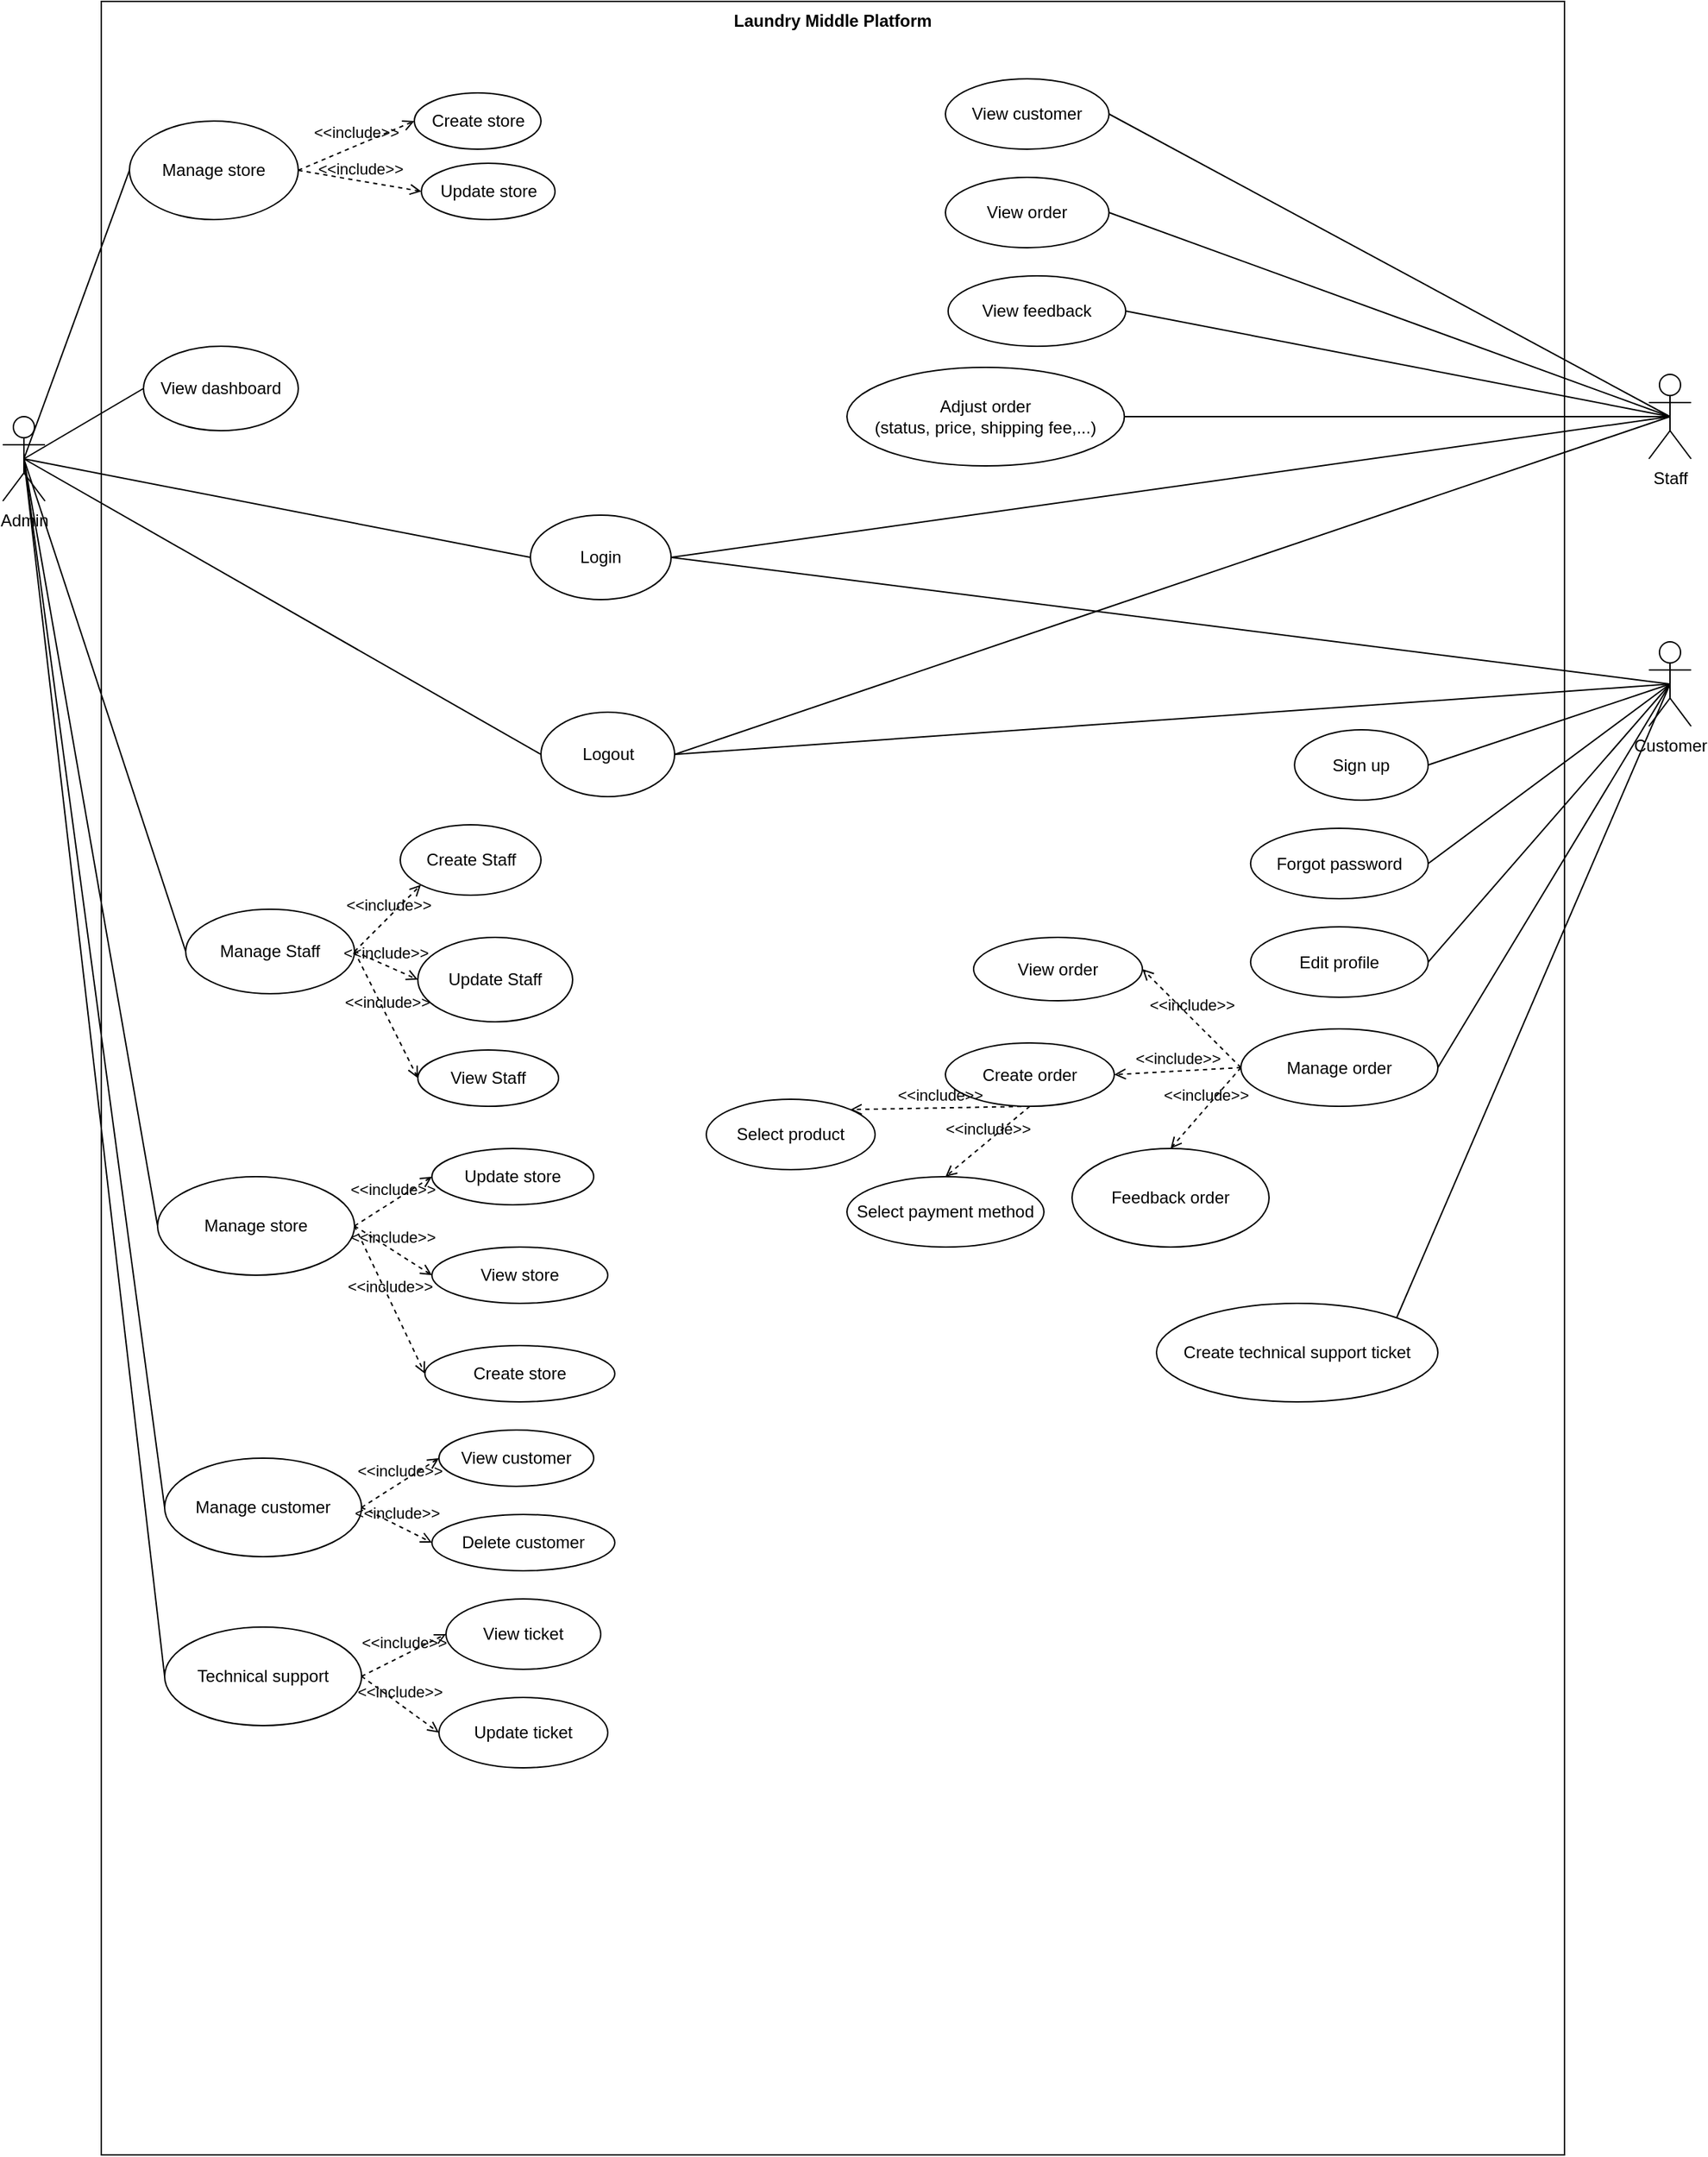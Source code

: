 <mxfile version="21.7.5" type="github">
  <diagram name="Page-1" id="AIgIt1zfqmCC5YmACqkd">
    <mxGraphModel dx="1375" dy="1886" grid="1" gridSize="10" guides="1" tooltips="1" connect="1" arrows="1" fold="1" page="1" pageScale="1" pageWidth="850" pageHeight="1100" math="0" shadow="0">
      <root>
        <mxCell id="0" />
        <mxCell id="1" parent="0" />
        <mxCell id="mqLugZ6fHD6W08TqDkBv-2" value="Admin" style="shape=umlActor;html=1;verticalLabelPosition=bottom;verticalAlign=top;align=center;" vertex="1" parent="1">
          <mxGeometry x="50" y="40" width="30" height="60" as="geometry" />
        </mxCell>
        <mxCell id="mqLugZ6fHD6W08TqDkBv-3" value="Laundry Middle Platform" style="shape=rect;html=1;verticalAlign=top;fontStyle=1;whiteSpace=wrap;align=center;" vertex="1" parent="1">
          <mxGeometry x="120" y="-255" width="1040" height="1530" as="geometry" />
        </mxCell>
        <mxCell id="mqLugZ6fHD6W08TqDkBv-4" value="Login" style="ellipse;whiteSpace=wrap;html=1;" vertex="1" parent="1">
          <mxGeometry x="425" y="110" width="100" height="60" as="geometry" />
        </mxCell>
        <mxCell id="mqLugZ6fHD6W08TqDkBv-6" value="Customer" style="shape=umlActor;html=1;verticalLabelPosition=bottom;verticalAlign=top;align=center;" vertex="1" parent="1">
          <mxGeometry x="1220" y="200" width="30" height="60" as="geometry" />
        </mxCell>
        <mxCell id="mqLugZ6fHD6W08TqDkBv-7" value="Staff" style="shape=umlActor;html=1;verticalLabelPosition=bottom;verticalAlign=top;align=center;" vertex="1" parent="1">
          <mxGeometry x="1220" y="10" width="30" height="60" as="geometry" />
        </mxCell>
        <mxCell id="mqLugZ6fHD6W08TqDkBv-11" value="" style="edgeStyle=none;html=1;endArrow=none;verticalAlign=bottom;rounded=0;exitX=0.5;exitY=0.5;exitDx=0;exitDy=0;exitPerimeter=0;entryX=0;entryY=0.5;entryDx=0;entryDy=0;" edge="1" parent="1" source="mqLugZ6fHD6W08TqDkBv-2" target="mqLugZ6fHD6W08TqDkBv-4">
          <mxGeometry width="160" relative="1" as="geometry">
            <mxPoint x="340" y="80" as="sourcePoint" />
            <mxPoint x="500" y="80" as="targetPoint" />
          </mxGeometry>
        </mxCell>
        <mxCell id="mqLugZ6fHD6W08TqDkBv-13" value="" style="edgeStyle=none;html=1;endArrow=none;verticalAlign=bottom;rounded=0;entryX=0.5;entryY=0.5;entryDx=0;entryDy=0;entryPerimeter=0;exitX=1;exitY=0.5;exitDx=0;exitDy=0;" edge="1" parent="1" source="mqLugZ6fHD6W08TqDkBv-4" target="mqLugZ6fHD6W08TqDkBv-7">
          <mxGeometry width="160" relative="1" as="geometry">
            <mxPoint x="340" y="80" as="sourcePoint" />
            <mxPoint x="500" y="80" as="targetPoint" />
          </mxGeometry>
        </mxCell>
        <mxCell id="mqLugZ6fHD6W08TqDkBv-14" value="" style="edgeStyle=none;html=1;endArrow=none;verticalAlign=bottom;rounded=0;entryX=0.5;entryY=0.5;entryDx=0;entryDy=0;entryPerimeter=0;exitX=1;exitY=0.5;exitDx=0;exitDy=0;" edge="1" parent="1" source="mqLugZ6fHD6W08TqDkBv-4" target="mqLugZ6fHD6W08TqDkBv-6">
          <mxGeometry width="160" relative="1" as="geometry">
            <mxPoint x="340" y="80" as="sourcePoint" />
            <mxPoint x="500" y="80" as="targetPoint" />
          </mxGeometry>
        </mxCell>
        <mxCell id="mqLugZ6fHD6W08TqDkBv-15" value="Logout" style="ellipse;whiteSpace=wrap;html=1;" vertex="1" parent="1">
          <mxGeometry x="432.5" y="250" width="95" height="60" as="geometry" />
        </mxCell>
        <mxCell id="mqLugZ6fHD6W08TqDkBv-16" value="" style="edgeStyle=none;html=1;endArrow=none;verticalAlign=bottom;rounded=0;exitX=0.5;exitY=0.5;exitDx=0;exitDy=0;exitPerimeter=0;entryX=0;entryY=0.5;entryDx=0;entryDy=0;" edge="1" parent="1" source="mqLugZ6fHD6W08TqDkBv-2" target="mqLugZ6fHD6W08TqDkBv-15">
          <mxGeometry width="160" relative="1" as="geometry">
            <mxPoint x="340" y="80" as="sourcePoint" />
            <mxPoint x="500" y="80" as="targetPoint" />
          </mxGeometry>
        </mxCell>
        <mxCell id="mqLugZ6fHD6W08TqDkBv-17" value="" style="edgeStyle=none;html=1;endArrow=none;verticalAlign=bottom;rounded=0;exitX=1;exitY=0.5;exitDx=0;exitDy=0;entryX=0.5;entryY=0.5;entryDx=0;entryDy=0;entryPerimeter=0;" edge="1" parent="1" source="mqLugZ6fHD6W08TqDkBv-15" target="mqLugZ6fHD6W08TqDkBv-7">
          <mxGeometry width="160" relative="1" as="geometry">
            <mxPoint x="340" y="80" as="sourcePoint" />
            <mxPoint x="500" y="80" as="targetPoint" />
          </mxGeometry>
        </mxCell>
        <mxCell id="mqLugZ6fHD6W08TqDkBv-18" value="" style="edgeStyle=none;html=1;endArrow=none;verticalAlign=bottom;rounded=0;exitX=1;exitY=0.5;exitDx=0;exitDy=0;entryX=0.5;entryY=0.5;entryDx=0;entryDy=0;entryPerimeter=0;" edge="1" parent="1" source="mqLugZ6fHD6W08TqDkBv-15" target="mqLugZ6fHD6W08TqDkBv-6">
          <mxGeometry width="160" relative="1" as="geometry">
            <mxPoint x="340" y="80" as="sourcePoint" />
            <mxPoint x="500" y="80" as="targetPoint" />
          </mxGeometry>
        </mxCell>
        <mxCell id="mqLugZ6fHD6W08TqDkBv-19" value="Sign up" style="ellipse;whiteSpace=wrap;html=1;" vertex="1" parent="1">
          <mxGeometry x="968.12" y="262.5" width="95" height="50" as="geometry" />
        </mxCell>
        <mxCell id="mqLugZ6fHD6W08TqDkBv-20" value="" style="edgeStyle=none;html=1;endArrow=none;verticalAlign=bottom;rounded=0;exitX=1;exitY=0.5;exitDx=0;exitDy=0;entryX=0.5;entryY=0.5;entryDx=0;entryDy=0;entryPerimeter=0;" edge="1" parent="1" source="mqLugZ6fHD6W08TqDkBv-19" target="mqLugZ6fHD6W08TqDkBv-6">
          <mxGeometry width="160" relative="1" as="geometry">
            <mxPoint x="870" y="335" as="sourcePoint" />
            <mxPoint x="695" y="90" as="targetPoint" />
          </mxGeometry>
        </mxCell>
        <mxCell id="mqLugZ6fHD6W08TqDkBv-21" value="View dashboard" style="ellipse;whiteSpace=wrap;html=1;" vertex="1" parent="1">
          <mxGeometry x="150" y="-10" width="110" height="60" as="geometry" />
        </mxCell>
        <mxCell id="mqLugZ6fHD6W08TqDkBv-22" value="" style="edgeStyle=none;html=1;endArrow=none;verticalAlign=bottom;rounded=0;exitX=0.5;exitY=0.5;exitDx=0;exitDy=0;exitPerimeter=0;entryX=0;entryY=0.5;entryDx=0;entryDy=0;" edge="1" parent="1" source="mqLugZ6fHD6W08TqDkBv-2" target="mqLugZ6fHD6W08TqDkBv-21">
          <mxGeometry width="160" relative="1" as="geometry">
            <mxPoint x="340" y="160" as="sourcePoint" />
            <mxPoint x="500" y="160" as="targetPoint" />
          </mxGeometry>
        </mxCell>
        <mxCell id="mqLugZ6fHD6W08TqDkBv-23" value="Manage store" style="ellipse;whiteSpace=wrap;html=1;" vertex="1" parent="1">
          <mxGeometry x="140" y="-170" width="120" height="70" as="geometry" />
        </mxCell>
        <mxCell id="mqLugZ6fHD6W08TqDkBv-24" value="" style="edgeStyle=none;html=1;endArrow=none;verticalAlign=bottom;rounded=0;exitX=0.5;exitY=0.5;exitDx=0;exitDy=0;exitPerimeter=0;entryX=0;entryY=0.5;entryDx=0;entryDy=0;" edge="1" parent="1" source="mqLugZ6fHD6W08TqDkBv-2" target="mqLugZ6fHD6W08TqDkBv-23">
          <mxGeometry width="160" relative="1" as="geometry">
            <mxPoint x="340" y="160" as="sourcePoint" />
            <mxPoint x="500" y="160" as="targetPoint" />
          </mxGeometry>
        </mxCell>
        <mxCell id="mqLugZ6fHD6W08TqDkBv-25" value="Create store" style="ellipse;whiteSpace=wrap;html=1;" vertex="1" parent="1">
          <mxGeometry x="342.5" y="-190" width="90" height="40" as="geometry" />
        </mxCell>
        <mxCell id="mqLugZ6fHD6W08TqDkBv-27" value="&amp;lt;&amp;lt;include&amp;gt;&amp;gt;" style="edgeStyle=none;html=1;endArrow=open;verticalAlign=bottom;dashed=1;labelBackgroundColor=none;rounded=0;entryX=0;entryY=0.5;entryDx=0;entryDy=0;exitX=1;exitY=0.5;exitDx=0;exitDy=0;" edge="1" parent="1" source="mqLugZ6fHD6W08TqDkBv-23" target="mqLugZ6fHD6W08TqDkBv-25">
          <mxGeometry width="160" relative="1" as="geometry">
            <mxPoint x="350" y="-10" as="sourcePoint" />
            <mxPoint x="510" y="-10" as="targetPoint" />
          </mxGeometry>
        </mxCell>
        <mxCell id="mqLugZ6fHD6W08TqDkBv-28" value="Update store" style="ellipse;whiteSpace=wrap;html=1;" vertex="1" parent="1">
          <mxGeometry x="347.5" y="-140" width="95" height="40" as="geometry" />
        </mxCell>
        <mxCell id="mqLugZ6fHD6W08TqDkBv-29" value="&amp;lt;&amp;lt;include&amp;gt;&amp;gt;" style="edgeStyle=none;html=1;endArrow=open;verticalAlign=bottom;dashed=1;labelBackgroundColor=none;rounded=0;exitX=1;exitY=0.5;exitDx=0;exitDy=0;entryX=0;entryY=0.5;entryDx=0;entryDy=0;" edge="1" parent="1" source="mqLugZ6fHD6W08TqDkBv-23" target="mqLugZ6fHD6W08TqDkBv-28">
          <mxGeometry width="160" relative="1" as="geometry">
            <mxPoint x="340" y="160" as="sourcePoint" />
            <mxPoint x="500" y="160" as="targetPoint" />
          </mxGeometry>
        </mxCell>
        <mxCell id="mqLugZ6fHD6W08TqDkBv-33" value="Manage Staff" style="ellipse;whiteSpace=wrap;html=1;" vertex="1" parent="1">
          <mxGeometry x="180" y="390" width="120" height="60" as="geometry" />
        </mxCell>
        <mxCell id="mqLugZ6fHD6W08TqDkBv-34" value="" style="edgeStyle=none;html=1;endArrow=none;verticalAlign=bottom;rounded=0;exitX=0.5;exitY=0.5;exitDx=0;exitDy=0;exitPerimeter=0;entryX=0;entryY=0.5;entryDx=0;entryDy=0;" edge="1" parent="1" source="mqLugZ6fHD6W08TqDkBv-2" target="mqLugZ6fHD6W08TqDkBv-33">
          <mxGeometry width="160" relative="1" as="geometry">
            <mxPoint x="340" y="160" as="sourcePoint" />
            <mxPoint x="500" y="160" as="targetPoint" />
          </mxGeometry>
        </mxCell>
        <mxCell id="mqLugZ6fHD6W08TqDkBv-35" value="Create Staff" style="ellipse;whiteSpace=wrap;html=1;" vertex="1" parent="1">
          <mxGeometry x="332.5" y="330" width="100" height="50" as="geometry" />
        </mxCell>
        <mxCell id="mqLugZ6fHD6W08TqDkBv-36" value="Update Staff" style="ellipse;whiteSpace=wrap;html=1;" vertex="1" parent="1">
          <mxGeometry x="345" y="410" width="110" height="60" as="geometry" />
        </mxCell>
        <mxCell id="mqLugZ6fHD6W08TqDkBv-38" value="&amp;lt;&amp;lt;include&amp;gt;&amp;gt;" style="edgeStyle=none;html=1;endArrow=open;verticalAlign=bottom;dashed=1;labelBackgroundColor=none;rounded=0;exitX=1;exitY=0.5;exitDx=0;exitDy=0;entryX=0;entryY=1;entryDx=0;entryDy=0;" edge="1" parent="1" source="mqLugZ6fHD6W08TqDkBv-33" target="mqLugZ6fHD6W08TqDkBv-35">
          <mxGeometry width="160" relative="1" as="geometry">
            <mxPoint x="340" y="160" as="sourcePoint" />
            <mxPoint x="500" y="160" as="targetPoint" />
          </mxGeometry>
        </mxCell>
        <mxCell id="mqLugZ6fHD6W08TqDkBv-39" value="&amp;lt;&amp;lt;include&amp;gt;&amp;gt;" style="edgeStyle=none;html=1;endArrow=open;verticalAlign=bottom;dashed=1;labelBackgroundColor=none;rounded=0;exitX=1;exitY=0.5;exitDx=0;exitDy=0;entryX=0;entryY=0.5;entryDx=0;entryDy=0;" edge="1" parent="1" source="mqLugZ6fHD6W08TqDkBv-33" target="mqLugZ6fHD6W08TqDkBv-36">
          <mxGeometry width="160" relative="1" as="geometry">
            <mxPoint x="340" y="160" as="sourcePoint" />
            <mxPoint x="500" y="160" as="targetPoint" />
          </mxGeometry>
        </mxCell>
        <mxCell id="mqLugZ6fHD6W08TqDkBv-40" value="View Staff" style="ellipse;whiteSpace=wrap;html=1;" vertex="1" parent="1">
          <mxGeometry x="345" y="490" width="100" height="40" as="geometry" />
        </mxCell>
        <mxCell id="mqLugZ6fHD6W08TqDkBv-41" value="&amp;lt;&amp;lt;include&amp;gt;&amp;gt;" style="edgeStyle=none;html=1;endArrow=open;verticalAlign=bottom;dashed=1;labelBackgroundColor=none;rounded=0;entryX=0;entryY=0.5;entryDx=0;entryDy=0;" edge="1" parent="1" target="mqLugZ6fHD6W08TqDkBv-40">
          <mxGeometry width="160" relative="1" as="geometry">
            <mxPoint x="300" y="420" as="sourcePoint" />
            <mxPoint x="500" y="170" as="targetPoint" />
          </mxGeometry>
        </mxCell>
        <mxCell id="mqLugZ6fHD6W08TqDkBv-42" value="Manage store" style="ellipse;whiteSpace=wrap;html=1;" vertex="1" parent="1">
          <mxGeometry x="160" y="580" width="140" height="70" as="geometry" />
        </mxCell>
        <mxCell id="mqLugZ6fHD6W08TqDkBv-43" value="Update store" style="ellipse;whiteSpace=wrap;html=1;" vertex="1" parent="1">
          <mxGeometry x="355" y="560" width="115" height="40" as="geometry" />
        </mxCell>
        <mxCell id="mqLugZ6fHD6W08TqDkBv-44" value="View store" style="ellipse;whiteSpace=wrap;html=1;" vertex="1" parent="1">
          <mxGeometry x="355" y="630" width="125" height="40" as="geometry" />
        </mxCell>
        <mxCell id="mqLugZ6fHD6W08TqDkBv-45" value="&amp;lt;&amp;lt;include&amp;gt;&amp;gt;" style="edgeStyle=none;html=1;endArrow=open;verticalAlign=bottom;dashed=1;labelBackgroundColor=none;rounded=0;exitX=1;exitY=0.5;exitDx=0;exitDy=0;entryX=0;entryY=0.5;entryDx=0;entryDy=0;" edge="1" parent="1" source="mqLugZ6fHD6W08TqDkBv-42" target="mqLugZ6fHD6W08TqDkBv-43">
          <mxGeometry width="160" relative="1" as="geometry">
            <mxPoint x="340" y="520" as="sourcePoint" />
            <mxPoint x="500" y="520" as="targetPoint" />
          </mxGeometry>
        </mxCell>
        <mxCell id="mqLugZ6fHD6W08TqDkBv-46" value="&amp;lt;&amp;lt;include&amp;gt;&amp;gt;" style="edgeStyle=none;html=1;endArrow=open;verticalAlign=bottom;dashed=1;labelBackgroundColor=none;rounded=0;exitX=1;exitY=0.5;exitDx=0;exitDy=0;entryX=0;entryY=0.5;entryDx=0;entryDy=0;" edge="1" parent="1" source="mqLugZ6fHD6W08TqDkBv-42" target="mqLugZ6fHD6W08TqDkBv-44">
          <mxGeometry width="160" relative="1" as="geometry">
            <mxPoint x="340" y="520" as="sourcePoint" />
            <mxPoint x="500" y="520" as="targetPoint" />
          </mxGeometry>
        </mxCell>
        <mxCell id="mqLugZ6fHD6W08TqDkBv-47" value="Create store" style="ellipse;whiteSpace=wrap;html=1;" vertex="1" parent="1">
          <mxGeometry x="350" y="700" width="135" height="40" as="geometry" />
        </mxCell>
        <mxCell id="mqLugZ6fHD6W08TqDkBv-48" value="&amp;lt;&amp;lt;include&amp;gt;&amp;gt;" style="edgeStyle=none;html=1;endArrow=open;verticalAlign=bottom;dashed=1;labelBackgroundColor=none;rounded=0;exitX=1;exitY=0.5;exitDx=0;exitDy=0;entryX=0;entryY=0.5;entryDx=0;entryDy=0;" edge="1" parent="1" source="mqLugZ6fHD6W08TqDkBv-42" target="mqLugZ6fHD6W08TqDkBv-47">
          <mxGeometry width="160" relative="1" as="geometry">
            <mxPoint x="340" y="520" as="sourcePoint" />
            <mxPoint x="500" y="520" as="targetPoint" />
          </mxGeometry>
        </mxCell>
        <mxCell id="mqLugZ6fHD6W08TqDkBv-49" value="" style="edgeStyle=none;html=1;endArrow=none;verticalAlign=bottom;rounded=0;exitX=0.5;exitY=0.5;exitDx=0;exitDy=0;exitPerimeter=0;entryX=0;entryY=0.5;entryDx=0;entryDy=0;" edge="1" parent="1" source="mqLugZ6fHD6W08TqDkBv-2" target="mqLugZ6fHD6W08TqDkBv-42">
          <mxGeometry width="160" relative="1" as="geometry">
            <mxPoint x="340" y="430" as="sourcePoint" />
            <mxPoint x="500" y="430" as="targetPoint" />
          </mxGeometry>
        </mxCell>
        <mxCell id="mqLugZ6fHD6W08TqDkBv-50" value="Manage customer" style="ellipse;whiteSpace=wrap;html=1;" vertex="1" parent="1">
          <mxGeometry x="165" y="780" width="140" height="70" as="geometry" />
        </mxCell>
        <mxCell id="mqLugZ6fHD6W08TqDkBv-51" value="View customer" style="ellipse;whiteSpace=wrap;html=1;" vertex="1" parent="1">
          <mxGeometry x="360" y="760" width="110" height="40" as="geometry" />
        </mxCell>
        <mxCell id="mqLugZ6fHD6W08TqDkBv-52" value="Delete customer" style="ellipse;whiteSpace=wrap;html=1;" vertex="1" parent="1">
          <mxGeometry x="355" y="820" width="130" height="40" as="geometry" />
        </mxCell>
        <mxCell id="mqLugZ6fHD6W08TqDkBv-53" value="&amp;lt;&amp;lt;include&amp;gt;&amp;gt;" style="edgeStyle=none;html=1;endArrow=open;verticalAlign=bottom;dashed=1;labelBackgroundColor=none;rounded=0;exitX=1;exitY=0.5;exitDx=0;exitDy=0;entryX=0;entryY=0.5;entryDx=0;entryDy=0;" edge="1" parent="1" source="mqLugZ6fHD6W08TqDkBv-50" target="mqLugZ6fHD6W08TqDkBv-51">
          <mxGeometry width="160" relative="1" as="geometry">
            <mxPoint x="340" y="820" as="sourcePoint" />
            <mxPoint x="500" y="820" as="targetPoint" />
          </mxGeometry>
        </mxCell>
        <mxCell id="mqLugZ6fHD6W08TqDkBv-54" value="&amp;lt;&amp;lt;include&amp;gt;&amp;gt;" style="edgeStyle=none;html=1;endArrow=open;verticalAlign=bottom;dashed=1;labelBackgroundColor=none;rounded=0;exitX=1;exitY=0.5;exitDx=0;exitDy=0;entryX=0;entryY=0.5;entryDx=0;entryDy=0;" edge="1" parent="1" source="mqLugZ6fHD6W08TqDkBv-50" target="mqLugZ6fHD6W08TqDkBv-52">
          <mxGeometry width="160" relative="1" as="geometry">
            <mxPoint x="340" y="820" as="sourcePoint" />
            <mxPoint x="500" y="820" as="targetPoint" />
          </mxGeometry>
        </mxCell>
        <mxCell id="mqLugZ6fHD6W08TqDkBv-55" value="Technical support" style="ellipse;whiteSpace=wrap;html=1;" vertex="1" parent="1">
          <mxGeometry x="165" y="900" width="140" height="70" as="geometry" />
        </mxCell>
        <mxCell id="mqLugZ6fHD6W08TqDkBv-56" value="" style="edgeStyle=none;html=1;endArrow=none;verticalAlign=bottom;rounded=0;exitX=0.5;exitY=0.5;exitDx=0;exitDy=0;exitPerimeter=0;entryX=0;entryY=0.5;entryDx=0;entryDy=0;" edge="1" parent="1" source="mqLugZ6fHD6W08TqDkBv-2" target="mqLugZ6fHD6W08TqDkBv-50">
          <mxGeometry width="160" relative="1" as="geometry">
            <mxPoint x="340" y="660" as="sourcePoint" />
            <mxPoint x="500" y="660" as="targetPoint" />
          </mxGeometry>
        </mxCell>
        <mxCell id="mqLugZ6fHD6W08TqDkBv-57" value="" style="edgeStyle=none;html=1;endArrow=none;verticalAlign=bottom;rounded=0;entryX=0;entryY=0.5;entryDx=0;entryDy=0;exitX=0.5;exitY=0.5;exitDx=0;exitDy=0;exitPerimeter=0;" edge="1" parent="1" source="mqLugZ6fHD6W08TqDkBv-2" target="mqLugZ6fHD6W08TqDkBv-55">
          <mxGeometry width="160" relative="1" as="geometry">
            <mxPoint x="90" y="820" as="sourcePoint" />
            <mxPoint x="500" y="780" as="targetPoint" />
          </mxGeometry>
        </mxCell>
        <mxCell id="mqLugZ6fHD6W08TqDkBv-58" value="View ticket" style="ellipse;whiteSpace=wrap;html=1;" vertex="1" parent="1">
          <mxGeometry x="365" y="880" width="110" height="50" as="geometry" />
        </mxCell>
        <mxCell id="mqLugZ6fHD6W08TqDkBv-59" value="&amp;lt;&amp;lt;include&amp;gt;&amp;gt;" style="edgeStyle=none;html=1;endArrow=open;verticalAlign=bottom;dashed=1;labelBackgroundColor=none;rounded=0;exitX=1;exitY=0.5;exitDx=0;exitDy=0;entryX=0;entryY=0.5;entryDx=0;entryDy=0;" edge="1" parent="1" source="mqLugZ6fHD6W08TqDkBv-55" target="mqLugZ6fHD6W08TqDkBv-58">
          <mxGeometry width="160" relative="1" as="geometry">
            <mxPoint x="380" y="770" as="sourcePoint" />
            <mxPoint x="540" y="770" as="targetPoint" />
          </mxGeometry>
        </mxCell>
        <mxCell id="mqLugZ6fHD6W08TqDkBv-60" value="Update ticket" style="ellipse;whiteSpace=wrap;html=1;" vertex="1" parent="1">
          <mxGeometry x="360" y="950" width="120" height="50" as="geometry" />
        </mxCell>
        <mxCell id="mqLugZ6fHD6W08TqDkBv-61" value="&amp;lt;&amp;lt;include&amp;gt;&amp;gt;" style="edgeStyle=none;html=1;endArrow=open;verticalAlign=bottom;dashed=1;labelBackgroundColor=none;rounded=0;exitX=1;exitY=0.5;exitDx=0;exitDy=0;entryX=0;entryY=0.5;entryDx=0;entryDy=0;" edge="1" parent="1" source="mqLugZ6fHD6W08TqDkBv-55" target="mqLugZ6fHD6W08TqDkBv-60">
          <mxGeometry width="160" relative="1" as="geometry">
            <mxPoint x="380" y="770" as="sourcePoint" />
            <mxPoint x="540" y="770" as="targetPoint" />
          </mxGeometry>
        </mxCell>
        <mxCell id="mqLugZ6fHD6W08TqDkBv-62" value="View customer" style="ellipse;whiteSpace=wrap;html=1;" vertex="1" parent="1">
          <mxGeometry x="720" y="-200" width="116.25" height="50" as="geometry" />
        </mxCell>
        <mxCell id="mqLugZ6fHD6W08TqDkBv-63" value="" style="edgeStyle=none;html=1;endArrow=none;verticalAlign=bottom;rounded=0;exitX=1;exitY=0.5;exitDx=0;exitDy=0;entryX=0.5;entryY=0.5;entryDx=0;entryDy=0;entryPerimeter=0;" edge="1" parent="1" source="mqLugZ6fHD6W08TqDkBv-62" target="mqLugZ6fHD6W08TqDkBv-7">
          <mxGeometry width="160" relative="1" as="geometry">
            <mxPoint x="860" y="-85" as="sourcePoint" />
            <mxPoint x="550" y="90" as="targetPoint" />
          </mxGeometry>
        </mxCell>
        <mxCell id="mqLugZ6fHD6W08TqDkBv-65" value="View order" style="ellipse;whiteSpace=wrap;html=1;" vertex="1" parent="1">
          <mxGeometry x="720" y="-130" width="116.25" height="50" as="geometry" />
        </mxCell>
        <mxCell id="mqLugZ6fHD6W08TqDkBv-68" value="Adjust order&lt;br&gt;(status, price, shipping fee,...)" style="ellipse;whiteSpace=wrap;html=1;" vertex="1" parent="1">
          <mxGeometry x="650" y="5" width="197.19" height="70" as="geometry" />
        </mxCell>
        <mxCell id="mqLugZ6fHD6W08TqDkBv-76" value="View feedback" style="ellipse;whiteSpace=wrap;html=1;" vertex="1" parent="1">
          <mxGeometry x="721.88" y="-60" width="126.25" height="50" as="geometry" />
        </mxCell>
        <mxCell id="mqLugZ6fHD6W08TqDkBv-78" value="" style="edgeStyle=none;html=1;endArrow=none;verticalAlign=bottom;rounded=0;exitX=1;exitY=0.5;exitDx=0;exitDy=0;entryX=0.5;entryY=0.5;entryDx=0;entryDy=0;entryPerimeter=0;" edge="1" parent="1" source="mqLugZ6fHD6W08TqDkBv-65" target="mqLugZ6fHD6W08TqDkBv-7">
          <mxGeometry width="160" relative="1" as="geometry">
            <mxPoint x="390" y="150" as="sourcePoint" />
            <mxPoint x="550" y="150" as="targetPoint" />
          </mxGeometry>
        </mxCell>
        <mxCell id="mqLugZ6fHD6W08TqDkBv-79" value="" style="edgeStyle=none;html=1;endArrow=none;verticalAlign=bottom;rounded=0;exitX=1;exitY=0.5;exitDx=0;exitDy=0;entryX=0.5;entryY=0.5;entryDx=0;entryDy=0;entryPerimeter=0;" edge="1" parent="1" source="mqLugZ6fHD6W08TqDkBv-68" target="mqLugZ6fHD6W08TqDkBv-7">
          <mxGeometry width="160" relative="1" as="geometry">
            <mxPoint x="470" y="150" as="sourcePoint" />
            <mxPoint x="630" y="150" as="targetPoint" />
          </mxGeometry>
        </mxCell>
        <mxCell id="mqLugZ6fHD6W08TqDkBv-80" value="" style="edgeStyle=none;html=1;endArrow=none;verticalAlign=bottom;rounded=0;exitX=1;exitY=0.5;exitDx=0;exitDy=0;entryX=0.5;entryY=0.5;entryDx=0;entryDy=0;entryPerimeter=0;" edge="1" parent="1" source="mqLugZ6fHD6W08TqDkBv-76" target="mqLugZ6fHD6W08TqDkBv-7">
          <mxGeometry width="160" relative="1" as="geometry">
            <mxPoint x="470" y="150" as="sourcePoint" />
            <mxPoint x="630" y="150" as="targetPoint" />
          </mxGeometry>
        </mxCell>
        <mxCell id="mqLugZ6fHD6W08TqDkBv-81" value="Forgot password" style="ellipse;whiteSpace=wrap;html=1;" vertex="1" parent="1">
          <mxGeometry x="936.87" y="332.5" width="126.25" height="50" as="geometry" />
        </mxCell>
        <mxCell id="mqLugZ6fHD6W08TqDkBv-82" value="" style="edgeStyle=none;html=1;endArrow=none;verticalAlign=bottom;rounded=0;exitX=0.5;exitY=0.5;exitDx=0;exitDy=0;exitPerimeter=0;entryX=1;entryY=0.5;entryDx=0;entryDy=0;" edge="1" parent="1" source="mqLugZ6fHD6W08TqDkBv-6" target="mqLugZ6fHD6W08TqDkBv-81">
          <mxGeometry width="160" relative="1" as="geometry">
            <mxPoint x="470" y="320" as="sourcePoint" />
            <mxPoint x="630" y="320" as="targetPoint" />
          </mxGeometry>
        </mxCell>
        <mxCell id="mqLugZ6fHD6W08TqDkBv-83" value="Edit profile" style="ellipse;whiteSpace=wrap;html=1;" vertex="1" parent="1">
          <mxGeometry x="936.87" y="402.5" width="126.25" height="50" as="geometry" />
        </mxCell>
        <mxCell id="mqLugZ6fHD6W08TqDkBv-84" value="" style="edgeStyle=none;html=1;endArrow=none;verticalAlign=bottom;rounded=0;exitX=0.5;exitY=0.5;exitDx=0;exitDy=0;exitPerimeter=0;entryX=1;entryY=0.5;entryDx=0;entryDy=0;" edge="1" parent="1" source="mqLugZ6fHD6W08TqDkBv-6" target="mqLugZ6fHD6W08TqDkBv-83">
          <mxGeometry width="160" relative="1" as="geometry">
            <mxPoint x="1020" y="240" as="sourcePoint" />
            <mxPoint x="630" y="320" as="targetPoint" />
          </mxGeometry>
        </mxCell>
        <mxCell id="mqLugZ6fHD6W08TqDkBv-85" value="Manage order" style="ellipse;whiteSpace=wrap;html=1;" vertex="1" parent="1">
          <mxGeometry x="930" y="475" width="140" height="55" as="geometry" />
        </mxCell>
        <mxCell id="mqLugZ6fHD6W08TqDkBv-86" value="" style="edgeStyle=none;html=1;endArrow=none;verticalAlign=bottom;rounded=0;exitX=0.5;exitY=0.5;exitDx=0;exitDy=0;exitPerimeter=0;entryX=1;entryY=0.5;entryDx=0;entryDy=0;" edge="1" parent="1" source="mqLugZ6fHD6W08TqDkBv-6" target="mqLugZ6fHD6W08TqDkBv-85">
          <mxGeometry width="160" relative="1" as="geometry">
            <mxPoint x="470" y="320" as="sourcePoint" />
            <mxPoint x="630" y="320" as="targetPoint" />
          </mxGeometry>
        </mxCell>
        <mxCell id="mqLugZ6fHD6W08TqDkBv-87" value="View order" style="ellipse;whiteSpace=wrap;html=1;" vertex="1" parent="1">
          <mxGeometry x="740" y="410" width="120" height="45" as="geometry" />
        </mxCell>
        <mxCell id="mqLugZ6fHD6W08TqDkBv-88" value="Create order" style="ellipse;whiteSpace=wrap;html=1;" vertex="1" parent="1">
          <mxGeometry x="720" y="485" width="120" height="45" as="geometry" />
        </mxCell>
        <mxCell id="mqLugZ6fHD6W08TqDkBv-89" value="&amp;lt;&amp;lt;include&amp;gt;&amp;gt;" style="edgeStyle=none;html=1;endArrow=open;verticalAlign=bottom;dashed=1;labelBackgroundColor=none;rounded=0;exitX=0;exitY=0.5;exitDx=0;exitDy=0;entryX=1;entryY=0.5;entryDx=0;entryDy=0;" edge="1" parent="1" source="mqLugZ6fHD6W08TqDkBv-85" target="mqLugZ6fHD6W08TqDkBv-88">
          <mxGeometry width="160" relative="1" as="geometry">
            <mxPoint x="520" y="320" as="sourcePoint" />
            <mxPoint x="680" y="320" as="targetPoint" />
          </mxGeometry>
        </mxCell>
        <mxCell id="mqLugZ6fHD6W08TqDkBv-90" value="&amp;lt;&amp;lt;include&amp;gt;&amp;gt;" style="edgeStyle=none;html=1;endArrow=open;verticalAlign=bottom;dashed=1;labelBackgroundColor=none;rounded=0;exitX=0;exitY=0.5;exitDx=0;exitDy=0;entryX=1;entryY=0.5;entryDx=0;entryDy=0;" edge="1" parent="1" source="mqLugZ6fHD6W08TqDkBv-85" target="mqLugZ6fHD6W08TqDkBv-87">
          <mxGeometry width="160" relative="1" as="geometry">
            <mxPoint x="520" y="320" as="sourcePoint" />
            <mxPoint x="680" y="320" as="targetPoint" />
          </mxGeometry>
        </mxCell>
        <mxCell id="mqLugZ6fHD6W08TqDkBv-91" value="Select product" style="ellipse;whiteSpace=wrap;html=1;" vertex="1" parent="1">
          <mxGeometry x="550" y="525" width="120" height="50" as="geometry" />
        </mxCell>
        <mxCell id="mqLugZ6fHD6W08TqDkBv-92" value="&amp;lt;&amp;lt;include&amp;gt;&amp;gt;" style="edgeStyle=none;html=1;endArrow=open;verticalAlign=bottom;dashed=1;labelBackgroundColor=none;rounded=0;exitX=0.5;exitY=1;exitDx=0;exitDy=0;entryX=1;entryY=0;entryDx=0;entryDy=0;" edge="1" parent="1" source="mqLugZ6fHD6W08TqDkBv-88" target="mqLugZ6fHD6W08TqDkBv-91">
          <mxGeometry width="160" relative="1" as="geometry">
            <mxPoint x="520" y="460" as="sourcePoint" />
            <mxPoint x="680" y="460" as="targetPoint" />
          </mxGeometry>
        </mxCell>
        <mxCell id="mqLugZ6fHD6W08TqDkBv-94" value="Select payment method" style="ellipse;whiteSpace=wrap;html=1;" vertex="1" parent="1">
          <mxGeometry x="650" y="580" width="140" height="50" as="geometry" />
        </mxCell>
        <mxCell id="mqLugZ6fHD6W08TqDkBv-95" value="&amp;lt;&amp;lt;include&amp;gt;&amp;gt;" style="edgeStyle=none;html=1;endArrow=open;verticalAlign=bottom;dashed=1;labelBackgroundColor=none;rounded=0;exitX=0.5;exitY=1;exitDx=0;exitDy=0;entryX=0.5;entryY=0;entryDx=0;entryDy=0;" edge="1" parent="1" source="mqLugZ6fHD6W08TqDkBv-88" target="mqLugZ6fHD6W08TqDkBv-94">
          <mxGeometry width="160" relative="1" as="geometry">
            <mxPoint x="520" y="460" as="sourcePoint" />
            <mxPoint x="680" y="460" as="targetPoint" />
          </mxGeometry>
        </mxCell>
        <mxCell id="mqLugZ6fHD6W08TqDkBv-97" value="Feedback order" style="ellipse;whiteSpace=wrap;html=1;" vertex="1" parent="1">
          <mxGeometry x="810" y="560" width="140" height="70" as="geometry" />
        </mxCell>
        <mxCell id="mqLugZ6fHD6W08TqDkBv-98" value="&amp;lt;&amp;lt;include&amp;gt;&amp;gt;" style="edgeStyle=none;html=1;endArrow=open;verticalAlign=bottom;dashed=1;labelBackgroundColor=none;rounded=0;exitX=0;exitY=0.5;exitDx=0;exitDy=0;entryX=0.5;entryY=0;entryDx=0;entryDy=0;" edge="1" parent="1" source="mqLugZ6fHD6W08TqDkBv-85" target="mqLugZ6fHD6W08TqDkBv-97">
          <mxGeometry width="160" relative="1" as="geometry">
            <mxPoint x="520" y="500" as="sourcePoint" />
            <mxPoint x="680" y="500" as="targetPoint" />
          </mxGeometry>
        </mxCell>
        <mxCell id="mqLugZ6fHD6W08TqDkBv-99" value="Create technical support ticket" style="ellipse;whiteSpace=wrap;html=1;" vertex="1" parent="1">
          <mxGeometry x="870" y="670" width="200" height="70" as="geometry" />
        </mxCell>
        <mxCell id="mqLugZ6fHD6W08TqDkBv-100" value="" style="edgeStyle=none;html=1;endArrow=none;verticalAlign=bottom;rounded=0;exitX=0.5;exitY=0.5;exitDx=0;exitDy=0;exitPerimeter=0;entryX=1;entryY=0;entryDx=0;entryDy=0;" edge="1" parent="1" source="mqLugZ6fHD6W08TqDkBv-6" target="mqLugZ6fHD6W08TqDkBv-99">
          <mxGeometry width="160" relative="1" as="geometry">
            <mxPoint x="740" y="550" as="sourcePoint" />
            <mxPoint x="900" y="550" as="targetPoint" />
          </mxGeometry>
        </mxCell>
      </root>
    </mxGraphModel>
  </diagram>
</mxfile>
